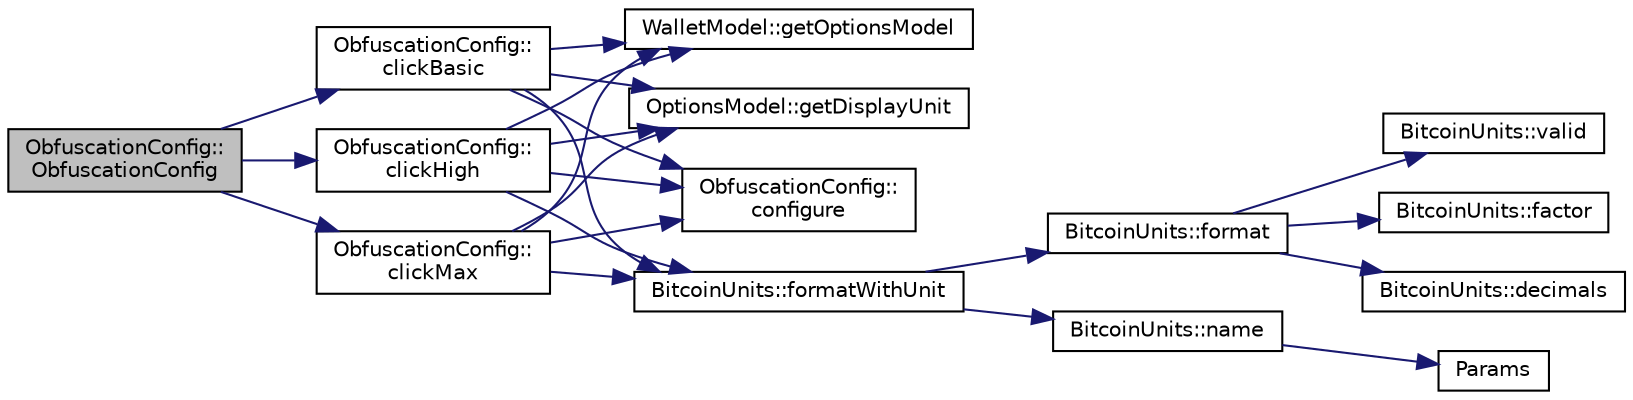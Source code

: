 digraph "ObfuscationConfig::ObfuscationConfig"
{
  edge [fontname="Helvetica",fontsize="10",labelfontname="Helvetica",labelfontsize="10"];
  node [fontname="Helvetica",fontsize="10",shape=record];
  rankdir="LR";
  Node0 [label="ObfuscationConfig::\lObfuscationConfig",height=0.2,width=0.4,color="black", fillcolor="grey75", style="filled", fontcolor="black"];
  Node0 -> Node1 [color="midnightblue",fontsize="10",style="solid",fontname="Helvetica"];
  Node1 [label="ObfuscationConfig::\lclickBasic",height=0.2,width=0.4,color="black", fillcolor="white", style="filled",URL="$class_obfuscation_config.html#a4478e4438f798594008561b4247a339a"];
  Node1 -> Node2 [color="midnightblue",fontsize="10",style="solid",fontname="Helvetica"];
  Node2 [label="ObfuscationConfig::\lconfigure",height=0.2,width=0.4,color="black", fillcolor="white", style="filled",URL="$class_obfuscation_config.html#a5b934c90509e9fdb5ccfea38cbf64477"];
  Node1 -> Node3 [color="midnightblue",fontsize="10",style="solid",fontname="Helvetica"];
  Node3 [label="BitcoinUnits::formatWithUnit",height=0.2,width=0.4,color="black", fillcolor="white", style="filled",URL="$class_bitcoin_units.html#aef9fb7509257bc84ee459d7f0c663020",tooltip="Format as string (with unit) "];
  Node3 -> Node4 [color="midnightblue",fontsize="10",style="solid",fontname="Helvetica"];
  Node4 [label="BitcoinUnits::format",height=0.2,width=0.4,color="black", fillcolor="white", style="filled",URL="$class_bitcoin_units.html#ab07437e5a788c80a82d75e3714bd3925",tooltip="Format as string. "];
  Node4 -> Node5 [color="midnightblue",fontsize="10",style="solid",fontname="Helvetica"];
  Node5 [label="BitcoinUnits::valid",height=0.2,width=0.4,color="black", fillcolor="white", style="filled",URL="$class_bitcoin_units.html#a81cbc41480adfb600dad79711d336e5f",tooltip="Is unit ID valid? "];
  Node4 -> Node6 [color="midnightblue",fontsize="10",style="solid",fontname="Helvetica"];
  Node6 [label="BitcoinUnits::factor",height=0.2,width=0.4,color="black", fillcolor="white", style="filled",URL="$class_bitcoin_units.html#ae967b9e6ecbb8f041bfe398d27533b09",tooltip="Number of Satoshis (1e-8) per unit. "];
  Node4 -> Node7 [color="midnightblue",fontsize="10",style="solid",fontname="Helvetica"];
  Node7 [label="BitcoinUnits::decimals",height=0.2,width=0.4,color="black", fillcolor="white", style="filled",URL="$class_bitcoin_units.html#a3f0fc21634520ea06c684ba0d7e25f2f",tooltip="Number of decimals left. "];
  Node3 -> Node8 [color="midnightblue",fontsize="10",style="solid",fontname="Helvetica"];
  Node8 [label="BitcoinUnits::name",height=0.2,width=0.4,color="black", fillcolor="white", style="filled",URL="$class_bitcoin_units.html#a4cf46136434ed30728608e67e90a9cbe",tooltip="Short name. "];
  Node8 -> Node9 [color="midnightblue",fontsize="10",style="solid",fontname="Helvetica"];
  Node9 [label="Params",height=0.2,width=0.4,color="black", fillcolor="white", style="filled",URL="$chainparams_8cpp.html#ace5c5b706d71a324a417dd2db394fd4a",tooltip="Return the currently selected parameters. "];
  Node1 -> Node10 [color="midnightblue",fontsize="10",style="solid",fontname="Helvetica"];
  Node10 [label="WalletModel::getOptionsModel",height=0.2,width=0.4,color="black", fillcolor="white", style="filled",URL="$class_wallet_model.html#a96d53e56b3f8f07537ea2523f7a7d300"];
  Node1 -> Node11 [color="midnightblue",fontsize="10",style="solid",fontname="Helvetica"];
  Node11 [label="OptionsModel::getDisplayUnit",height=0.2,width=0.4,color="black", fillcolor="white", style="filled",URL="$class_options_model.html#a3b6e4d4ef42be3aaba315b8cd14f468e"];
  Node0 -> Node12 [color="midnightblue",fontsize="10",style="solid",fontname="Helvetica"];
  Node12 [label="ObfuscationConfig::\lclickHigh",height=0.2,width=0.4,color="black", fillcolor="white", style="filled",URL="$class_obfuscation_config.html#ae40f0c381cdbd7af0bdf9690243a6fa7"];
  Node12 -> Node2 [color="midnightblue",fontsize="10",style="solid",fontname="Helvetica"];
  Node12 -> Node3 [color="midnightblue",fontsize="10",style="solid",fontname="Helvetica"];
  Node12 -> Node10 [color="midnightblue",fontsize="10",style="solid",fontname="Helvetica"];
  Node12 -> Node11 [color="midnightblue",fontsize="10",style="solid",fontname="Helvetica"];
  Node0 -> Node13 [color="midnightblue",fontsize="10",style="solid",fontname="Helvetica"];
  Node13 [label="ObfuscationConfig::\lclickMax",height=0.2,width=0.4,color="black", fillcolor="white", style="filled",URL="$class_obfuscation_config.html#a3ed9f33f928a0833534235ddae5ed95c"];
  Node13 -> Node2 [color="midnightblue",fontsize="10",style="solid",fontname="Helvetica"];
  Node13 -> Node3 [color="midnightblue",fontsize="10",style="solid",fontname="Helvetica"];
  Node13 -> Node10 [color="midnightblue",fontsize="10",style="solid",fontname="Helvetica"];
  Node13 -> Node11 [color="midnightblue",fontsize="10",style="solid",fontname="Helvetica"];
}
